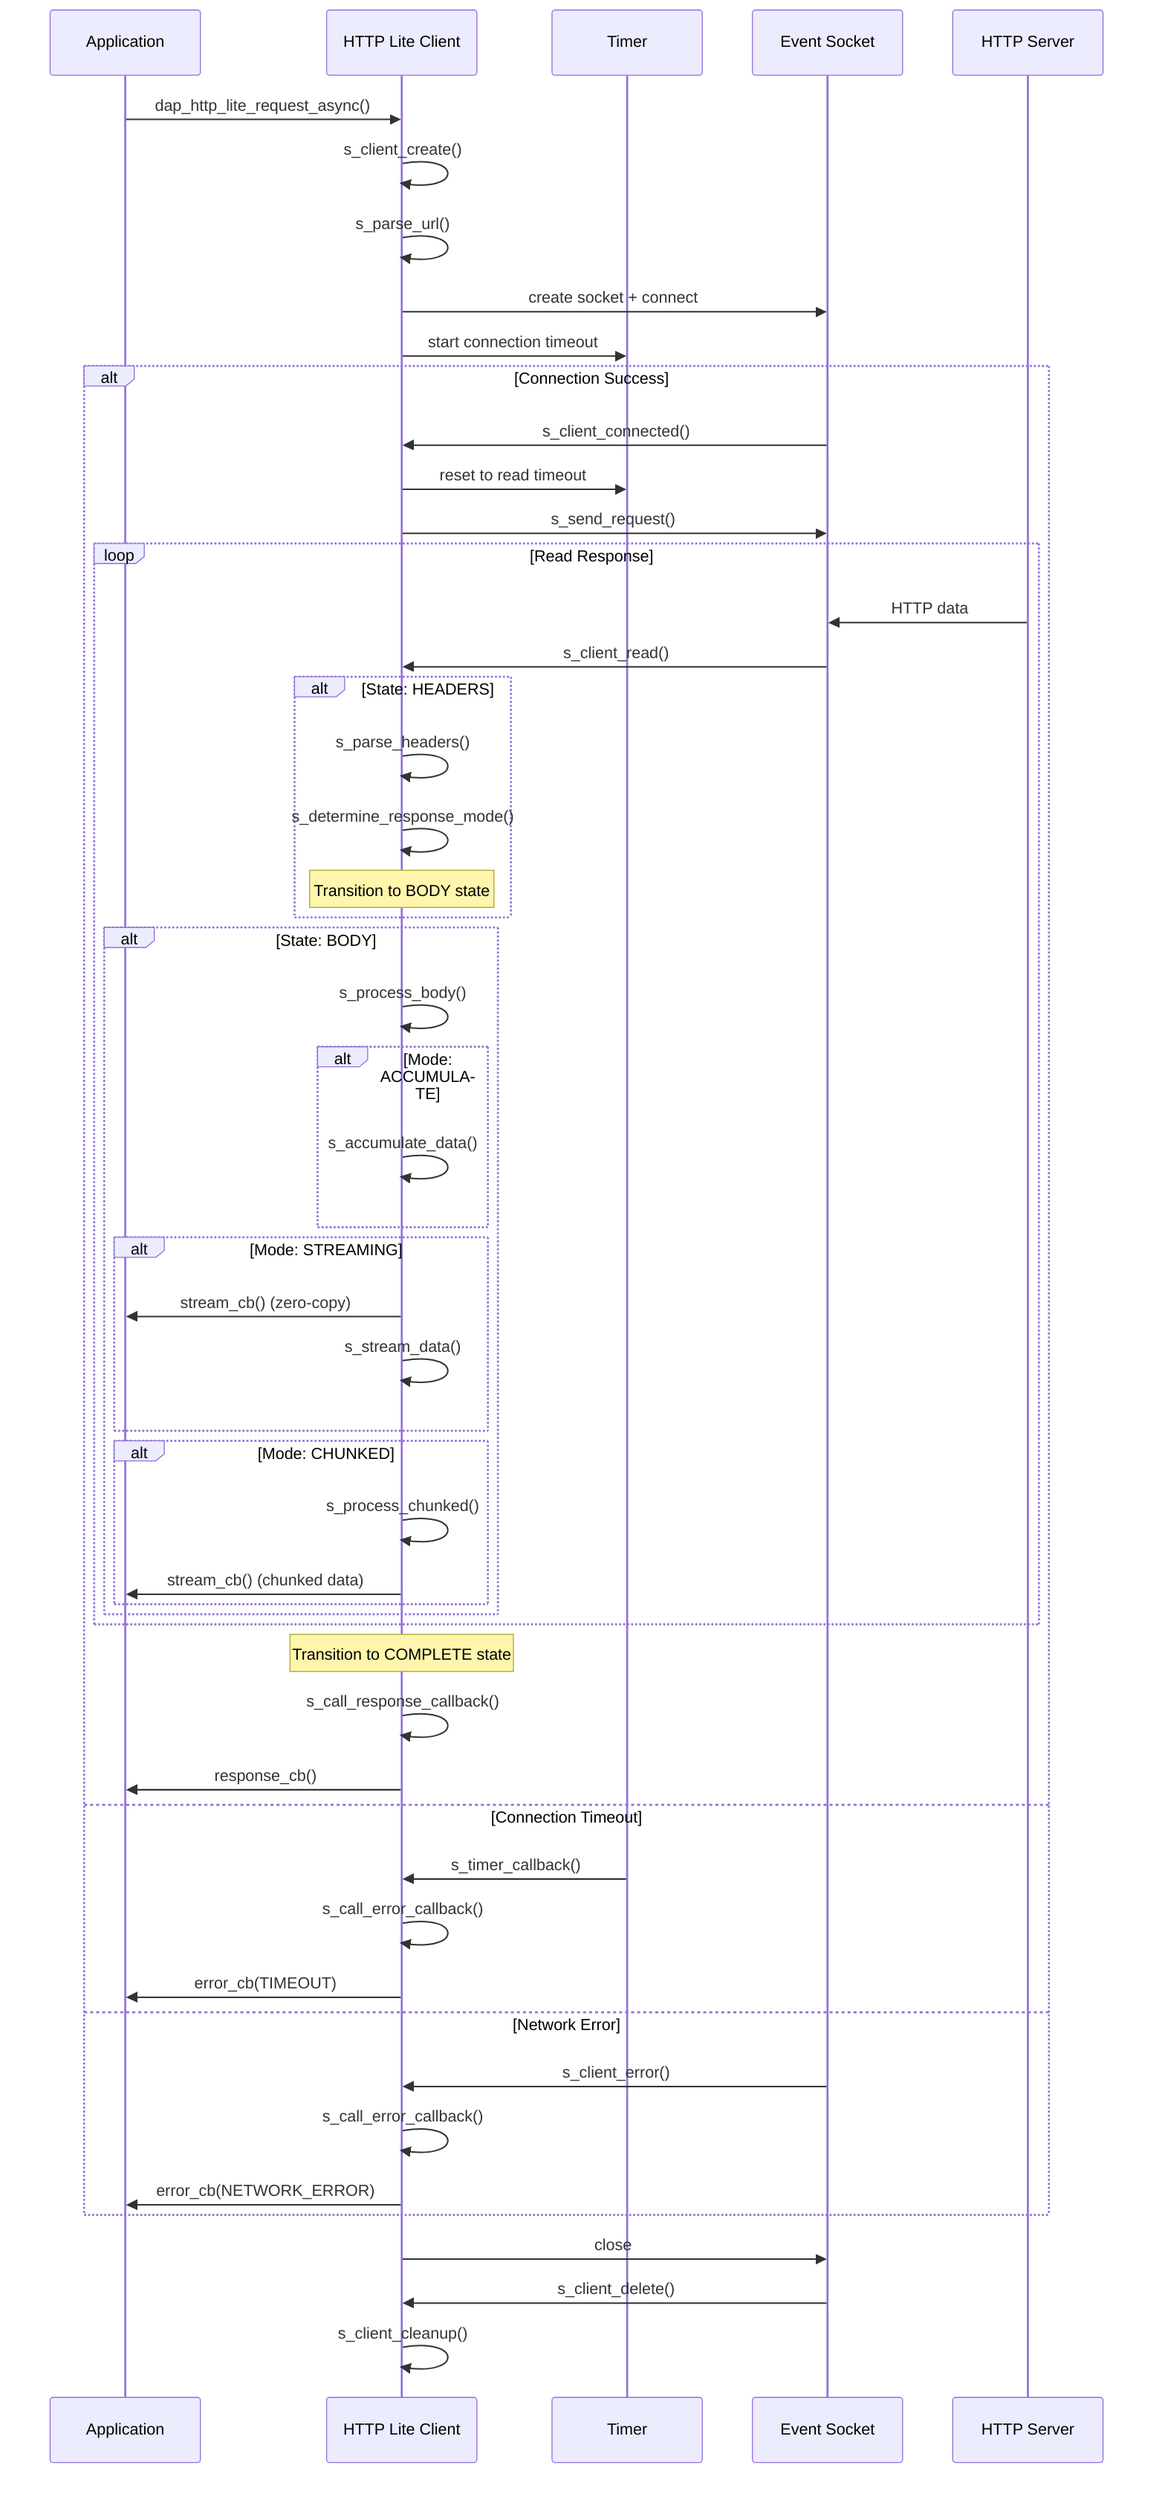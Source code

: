 sequenceDiagram
    participant App as Application
    participant Lite as HTTP Lite Client
    participant Timer as Timer
    participant Socket as Event Socket
    participant Server as HTTP Server
    
    App->>Lite: dap_http_lite_request_async()
    Lite->>Lite: s_client_create()
    Lite->>Lite: s_parse_url()
    Lite->>Socket: create socket + connect
    Lite->>Timer: start connection timeout
    
    alt Connection Success
        Socket->>Lite: s_client_connected()
        Lite->>Timer: reset to read timeout
        Lite->>Socket: s_send_request()
        
        loop Read Response
            Server->>Socket: HTTP data
            Socket->>Lite: s_client_read()
            
            alt State: HEADERS
                Lite->>Lite: s_parse_headers()
                Lite->>Lite: s_determine_response_mode()
                Note over Lite: Transition to BODY state
            end
            
            alt State: BODY
                Lite->>Lite: s_process_body()
                
                alt Mode: ACCUMULATE
                    Lite->>Lite: s_accumulate_data()
                end
                
                alt Mode: STREAMING
                    Lite->>App: stream_cb() (zero-copy)
                    Lite->>Lite: s_stream_data()
                end
                
                alt Mode: CHUNKED
                    Lite->>Lite: s_process_chunked()
                    Lite->>App: stream_cb() (chunked data)
                end
            end
        end
        
        Note over Lite: Transition to COMPLETE state
        Lite->>Lite: s_call_response_callback()
        Lite->>App: response_cb()
        
    else Connection Timeout
        Timer->>Lite: s_timer_callback()
        Lite->>Lite: s_call_error_callback()
        Lite->>App: error_cb(TIMEOUT)
        
    else Network Error
        Socket->>Lite: s_client_error()
        Lite->>Lite: s_call_error_callback()
        Lite->>App: error_cb(NETWORK_ERROR)
    end
    
    Lite->>Socket: close
    Socket->>Lite: s_client_delete()
    Lite->>Lite: s_client_cleanup()